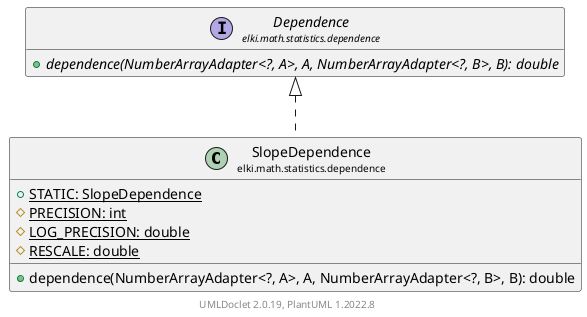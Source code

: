@startuml
    remove .*\.(Instance|Par|Parameterizer|Factory)$
    set namespaceSeparator none
    hide empty fields
    hide empty methods

    class "<size:14>SlopeDependence\n<size:10>elki.math.statistics.dependence" as elki.math.statistics.dependence.SlopeDependence [[SlopeDependence.html]] {
        {static} +STATIC: SlopeDependence
        {static} #PRECISION: int
        {static} #LOG_PRECISION: double
        {static} #RESCALE: double
        +dependence(NumberArrayAdapter<?, A>, A, NumberArrayAdapter<?, B>, B): double
    }

    interface "<size:14>Dependence\n<size:10>elki.math.statistics.dependence" as elki.math.statistics.dependence.Dependence [[Dependence.html]] {
        {abstract} +dependence(NumberArrayAdapter<?, A>, A, NumberArrayAdapter<?, B>, B): double
    }
    class "<size:14>SlopeDependence.Par\n<size:10>elki.math.statistics.dependence" as elki.math.statistics.dependence.SlopeDependence.Par [[SlopeDependence.Par.html]]

    elki.math.statistics.dependence.Dependence <|.. elki.math.statistics.dependence.SlopeDependence
    elki.math.statistics.dependence.SlopeDependence +-- elki.math.statistics.dependence.SlopeDependence.Par

    center footer UMLDoclet 2.0.19, PlantUML 1.2022.8
@enduml

